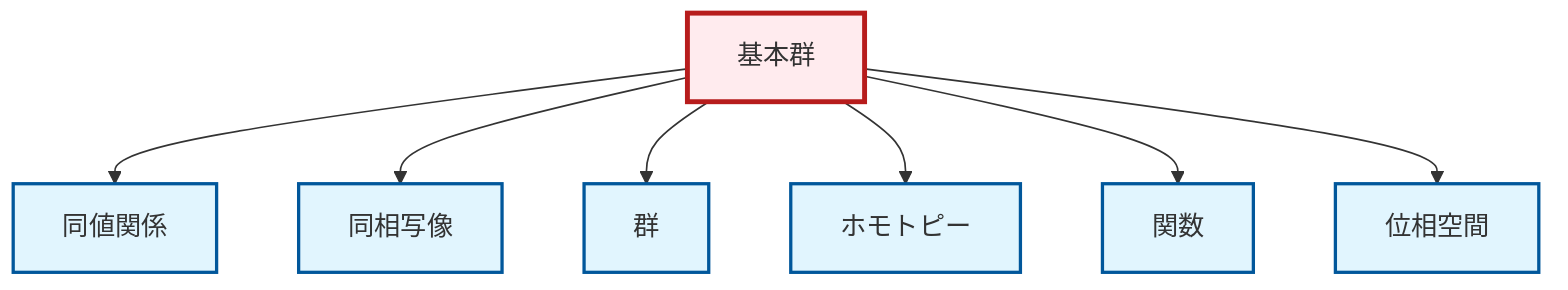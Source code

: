 graph TD
    classDef definition fill:#e1f5fe,stroke:#01579b,stroke-width:2px
    classDef theorem fill:#f3e5f5,stroke:#4a148c,stroke-width:2px
    classDef axiom fill:#fff3e0,stroke:#e65100,stroke-width:2px
    classDef example fill:#e8f5e9,stroke:#1b5e20,stroke-width:2px
    classDef current fill:#ffebee,stroke:#b71c1c,stroke-width:3px
    def-equivalence-relation["同値関係"]:::definition
    def-group["群"]:::definition
    def-topological-space["位相空間"]:::definition
    def-function["関数"]:::definition
    def-fundamental-group["基本群"]:::definition
    def-homotopy["ホモトピー"]:::definition
    def-homeomorphism["同相写像"]:::definition
    def-fundamental-group --> def-equivalence-relation
    def-fundamental-group --> def-homeomorphism
    def-fundamental-group --> def-group
    def-fundamental-group --> def-homotopy
    def-fundamental-group --> def-function
    def-fundamental-group --> def-topological-space
    class def-fundamental-group current